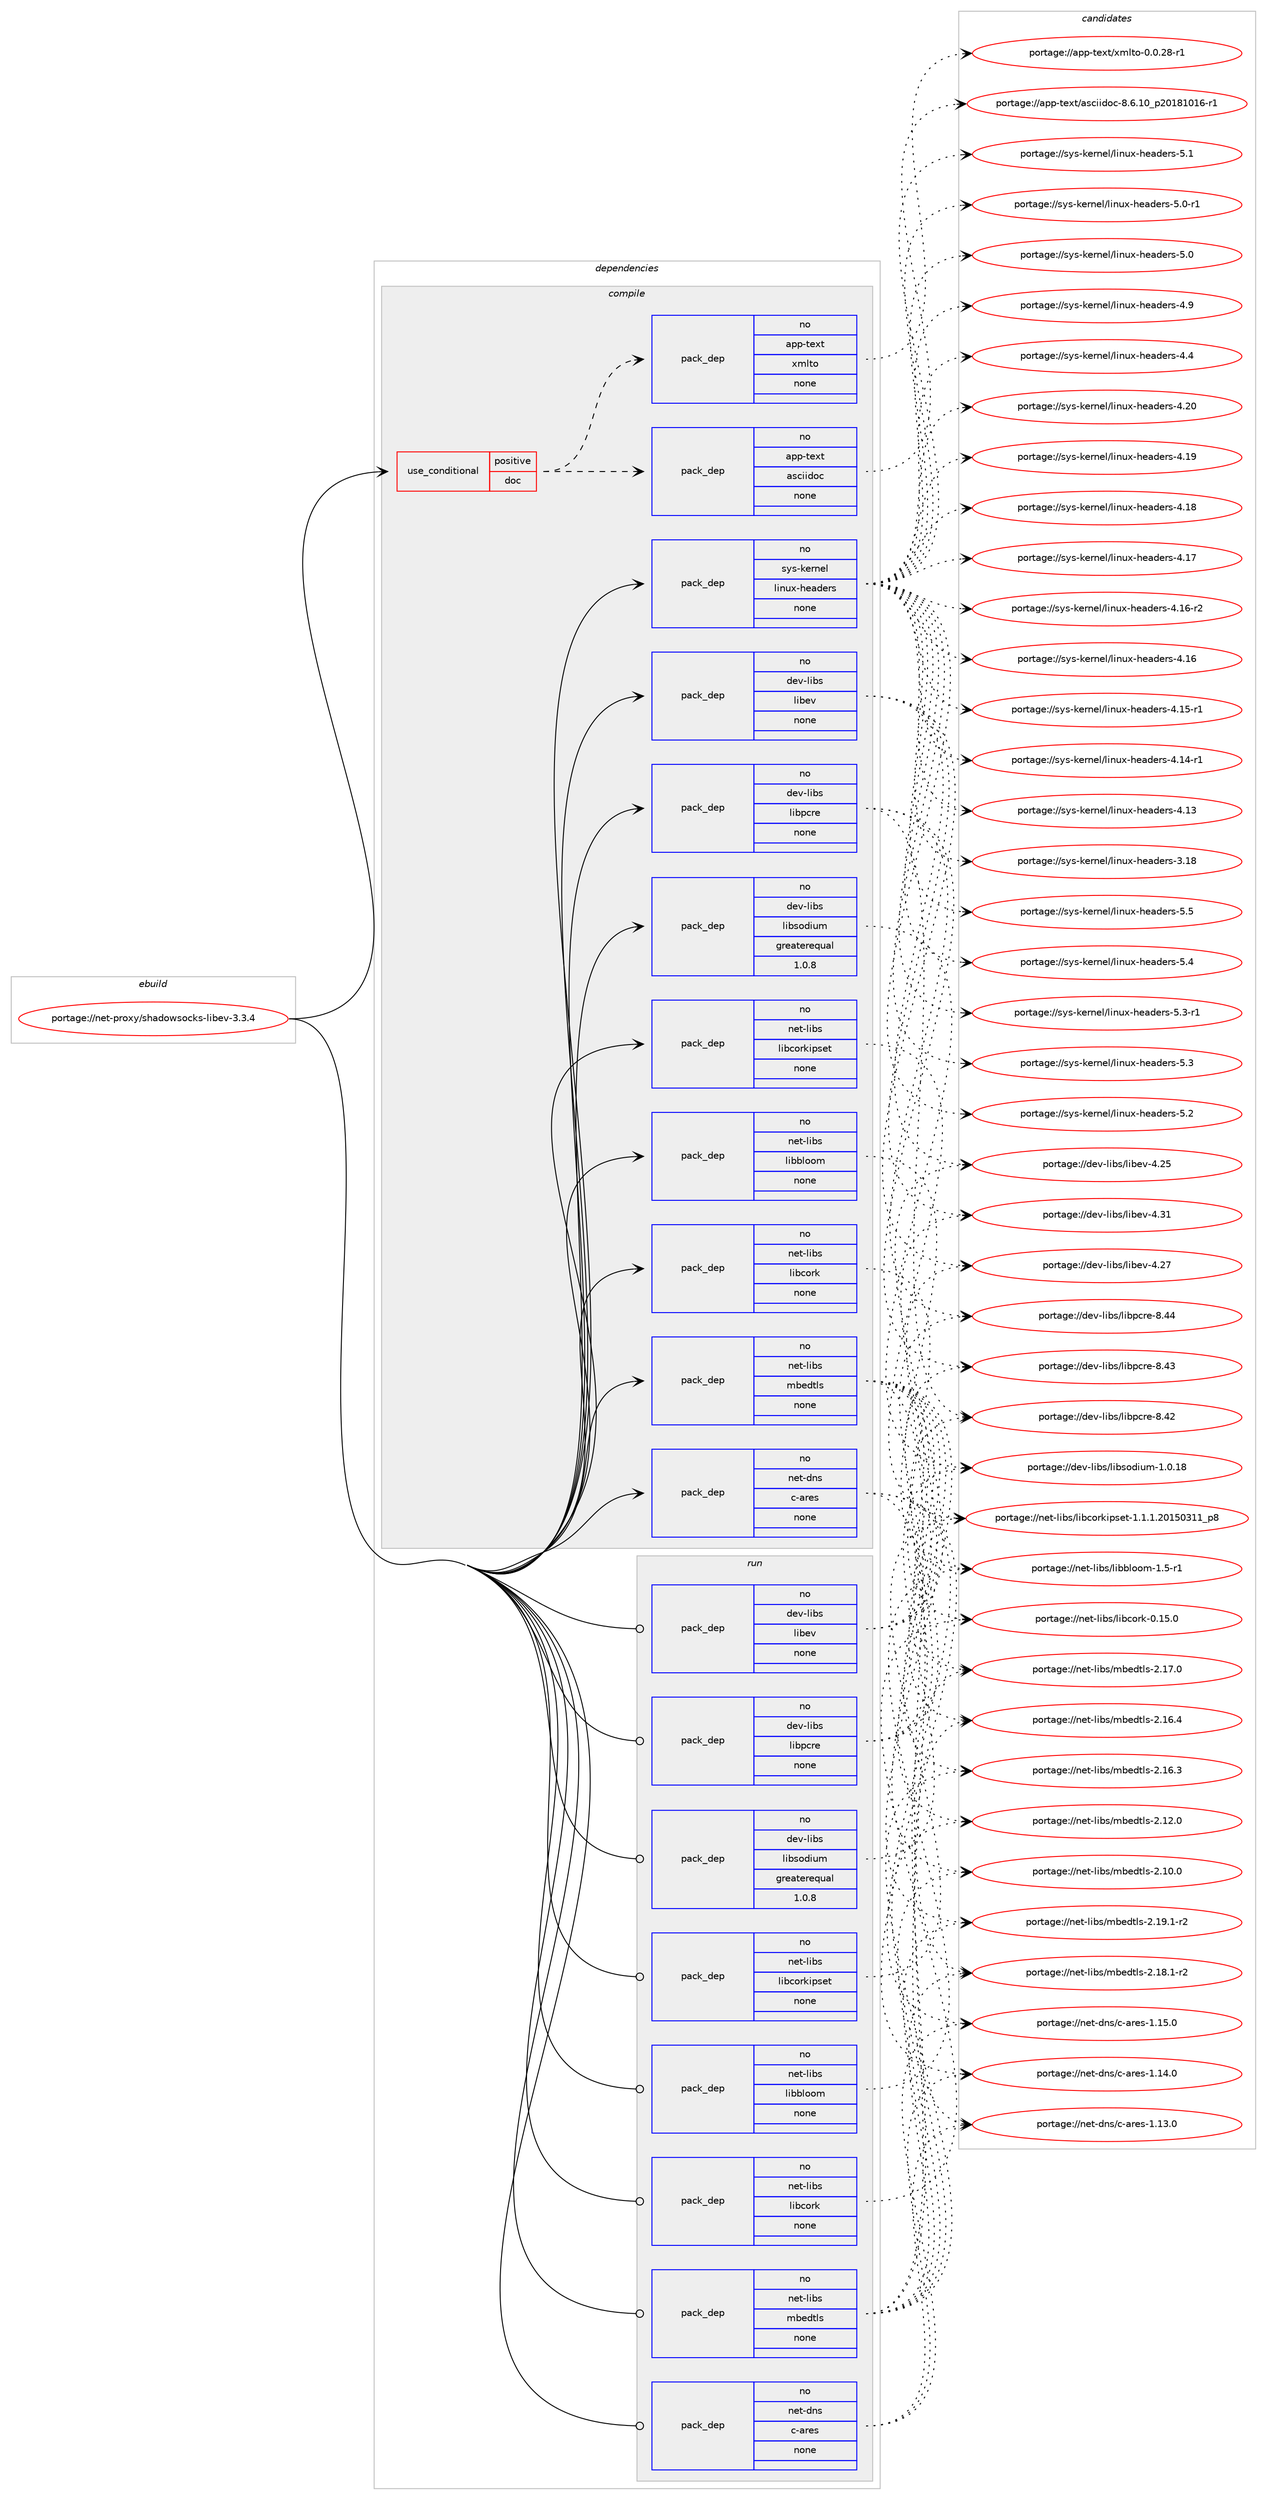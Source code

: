 digraph prolog {

# *************
# Graph options
# *************

newrank=true;
concentrate=true;
compound=true;
graph [rankdir=LR,fontname=Helvetica,fontsize=10,ranksep=1.5];#, ranksep=2.5, nodesep=0.2];
edge  [arrowhead=vee];
node  [fontname=Helvetica,fontsize=10];

# **********
# The ebuild
# **********

subgraph cluster_leftcol {
color=gray;
rank=same;
label=<<i>ebuild</i>>;
id [label="portage://net-proxy/shadowsocks-libev-3.3.4", color=red, width=4, href="../net-proxy/shadowsocks-libev-3.3.4.svg"];
}

# ****************
# The dependencies
# ****************

subgraph cluster_midcol {
color=gray;
label=<<i>dependencies</i>>;
subgraph cluster_compile {
fillcolor="#eeeeee";
style=filled;
label=<<i>compile</i>>;
subgraph cond23123 {
dependency115122 [label=<<TABLE BORDER="0" CELLBORDER="1" CELLSPACING="0" CELLPADDING="4"><TR><TD ROWSPAN="3" CELLPADDING="10">use_conditional</TD></TR><TR><TD>positive</TD></TR><TR><TD>doc</TD></TR></TABLE>>, shape=none, color=red];
subgraph pack90081 {
dependency115123 [label=<<TABLE BORDER="0" CELLBORDER="1" CELLSPACING="0" CELLPADDING="4" WIDTH="220"><TR><TD ROWSPAN="6" CELLPADDING="30">pack_dep</TD></TR><TR><TD WIDTH="110">no</TD></TR><TR><TD>app-text</TD></TR><TR><TD>asciidoc</TD></TR><TR><TD>none</TD></TR><TR><TD></TD></TR></TABLE>>, shape=none, color=blue];
}
dependency115122:e -> dependency115123:w [weight=20,style="dashed",arrowhead="vee"];
subgraph pack90082 {
dependency115124 [label=<<TABLE BORDER="0" CELLBORDER="1" CELLSPACING="0" CELLPADDING="4" WIDTH="220"><TR><TD ROWSPAN="6" CELLPADDING="30">pack_dep</TD></TR><TR><TD WIDTH="110">no</TD></TR><TR><TD>app-text</TD></TR><TR><TD>xmlto</TD></TR><TR><TD>none</TD></TR><TR><TD></TD></TR></TABLE>>, shape=none, color=blue];
}
dependency115122:e -> dependency115124:w [weight=20,style="dashed",arrowhead="vee"];
}
id:e -> dependency115122:w [weight=20,style="solid",arrowhead="vee"];
subgraph pack90083 {
dependency115125 [label=<<TABLE BORDER="0" CELLBORDER="1" CELLSPACING="0" CELLPADDING="4" WIDTH="220"><TR><TD ROWSPAN="6" CELLPADDING="30">pack_dep</TD></TR><TR><TD WIDTH="110">no</TD></TR><TR><TD>dev-libs</TD></TR><TR><TD>libev</TD></TR><TR><TD>none</TD></TR><TR><TD></TD></TR></TABLE>>, shape=none, color=blue];
}
id:e -> dependency115125:w [weight=20,style="solid",arrowhead="vee"];
subgraph pack90084 {
dependency115126 [label=<<TABLE BORDER="0" CELLBORDER="1" CELLSPACING="0" CELLPADDING="4" WIDTH="220"><TR><TD ROWSPAN="6" CELLPADDING="30">pack_dep</TD></TR><TR><TD WIDTH="110">no</TD></TR><TR><TD>dev-libs</TD></TR><TR><TD>libpcre</TD></TR><TR><TD>none</TD></TR><TR><TD></TD></TR></TABLE>>, shape=none, color=blue];
}
id:e -> dependency115126:w [weight=20,style="solid",arrowhead="vee"];
subgraph pack90085 {
dependency115127 [label=<<TABLE BORDER="0" CELLBORDER="1" CELLSPACING="0" CELLPADDING="4" WIDTH="220"><TR><TD ROWSPAN="6" CELLPADDING="30">pack_dep</TD></TR><TR><TD WIDTH="110">no</TD></TR><TR><TD>dev-libs</TD></TR><TR><TD>libsodium</TD></TR><TR><TD>greaterequal</TD></TR><TR><TD>1.0.8</TD></TR></TABLE>>, shape=none, color=blue];
}
id:e -> dependency115127:w [weight=20,style="solid",arrowhead="vee"];
subgraph pack90086 {
dependency115128 [label=<<TABLE BORDER="0" CELLBORDER="1" CELLSPACING="0" CELLPADDING="4" WIDTH="220"><TR><TD ROWSPAN="6" CELLPADDING="30">pack_dep</TD></TR><TR><TD WIDTH="110">no</TD></TR><TR><TD>net-dns</TD></TR><TR><TD>c-ares</TD></TR><TR><TD>none</TD></TR><TR><TD></TD></TR></TABLE>>, shape=none, color=blue];
}
id:e -> dependency115128:w [weight=20,style="solid",arrowhead="vee"];
subgraph pack90087 {
dependency115129 [label=<<TABLE BORDER="0" CELLBORDER="1" CELLSPACING="0" CELLPADDING="4" WIDTH="220"><TR><TD ROWSPAN="6" CELLPADDING="30">pack_dep</TD></TR><TR><TD WIDTH="110">no</TD></TR><TR><TD>net-libs</TD></TR><TR><TD>libbloom</TD></TR><TR><TD>none</TD></TR><TR><TD></TD></TR></TABLE>>, shape=none, color=blue];
}
id:e -> dependency115129:w [weight=20,style="solid",arrowhead="vee"];
subgraph pack90088 {
dependency115130 [label=<<TABLE BORDER="0" CELLBORDER="1" CELLSPACING="0" CELLPADDING="4" WIDTH="220"><TR><TD ROWSPAN="6" CELLPADDING="30">pack_dep</TD></TR><TR><TD WIDTH="110">no</TD></TR><TR><TD>net-libs</TD></TR><TR><TD>libcork</TD></TR><TR><TD>none</TD></TR><TR><TD></TD></TR></TABLE>>, shape=none, color=blue];
}
id:e -> dependency115130:w [weight=20,style="solid",arrowhead="vee"];
subgraph pack90089 {
dependency115131 [label=<<TABLE BORDER="0" CELLBORDER="1" CELLSPACING="0" CELLPADDING="4" WIDTH="220"><TR><TD ROWSPAN="6" CELLPADDING="30">pack_dep</TD></TR><TR><TD WIDTH="110">no</TD></TR><TR><TD>net-libs</TD></TR><TR><TD>libcorkipset</TD></TR><TR><TD>none</TD></TR><TR><TD></TD></TR></TABLE>>, shape=none, color=blue];
}
id:e -> dependency115131:w [weight=20,style="solid",arrowhead="vee"];
subgraph pack90090 {
dependency115132 [label=<<TABLE BORDER="0" CELLBORDER="1" CELLSPACING="0" CELLPADDING="4" WIDTH="220"><TR><TD ROWSPAN="6" CELLPADDING="30">pack_dep</TD></TR><TR><TD WIDTH="110">no</TD></TR><TR><TD>net-libs</TD></TR><TR><TD>mbedtls</TD></TR><TR><TD>none</TD></TR><TR><TD></TD></TR></TABLE>>, shape=none, color=blue];
}
id:e -> dependency115132:w [weight=20,style="solid",arrowhead="vee"];
subgraph pack90091 {
dependency115133 [label=<<TABLE BORDER="0" CELLBORDER="1" CELLSPACING="0" CELLPADDING="4" WIDTH="220"><TR><TD ROWSPAN="6" CELLPADDING="30">pack_dep</TD></TR><TR><TD WIDTH="110">no</TD></TR><TR><TD>sys-kernel</TD></TR><TR><TD>linux-headers</TD></TR><TR><TD>none</TD></TR><TR><TD></TD></TR></TABLE>>, shape=none, color=blue];
}
id:e -> dependency115133:w [weight=20,style="solid",arrowhead="vee"];
}
subgraph cluster_compileandrun {
fillcolor="#eeeeee";
style=filled;
label=<<i>compile and run</i>>;
}
subgraph cluster_run {
fillcolor="#eeeeee";
style=filled;
label=<<i>run</i>>;
subgraph pack90092 {
dependency115134 [label=<<TABLE BORDER="0" CELLBORDER="1" CELLSPACING="0" CELLPADDING="4" WIDTH="220"><TR><TD ROWSPAN="6" CELLPADDING="30">pack_dep</TD></TR><TR><TD WIDTH="110">no</TD></TR><TR><TD>dev-libs</TD></TR><TR><TD>libev</TD></TR><TR><TD>none</TD></TR><TR><TD></TD></TR></TABLE>>, shape=none, color=blue];
}
id:e -> dependency115134:w [weight=20,style="solid",arrowhead="odot"];
subgraph pack90093 {
dependency115135 [label=<<TABLE BORDER="0" CELLBORDER="1" CELLSPACING="0" CELLPADDING="4" WIDTH="220"><TR><TD ROWSPAN="6" CELLPADDING="30">pack_dep</TD></TR><TR><TD WIDTH="110">no</TD></TR><TR><TD>dev-libs</TD></TR><TR><TD>libpcre</TD></TR><TR><TD>none</TD></TR><TR><TD></TD></TR></TABLE>>, shape=none, color=blue];
}
id:e -> dependency115135:w [weight=20,style="solid",arrowhead="odot"];
subgraph pack90094 {
dependency115136 [label=<<TABLE BORDER="0" CELLBORDER="1" CELLSPACING="0" CELLPADDING="4" WIDTH="220"><TR><TD ROWSPAN="6" CELLPADDING="30">pack_dep</TD></TR><TR><TD WIDTH="110">no</TD></TR><TR><TD>dev-libs</TD></TR><TR><TD>libsodium</TD></TR><TR><TD>greaterequal</TD></TR><TR><TD>1.0.8</TD></TR></TABLE>>, shape=none, color=blue];
}
id:e -> dependency115136:w [weight=20,style="solid",arrowhead="odot"];
subgraph pack90095 {
dependency115137 [label=<<TABLE BORDER="0" CELLBORDER="1" CELLSPACING="0" CELLPADDING="4" WIDTH="220"><TR><TD ROWSPAN="6" CELLPADDING="30">pack_dep</TD></TR><TR><TD WIDTH="110">no</TD></TR><TR><TD>net-dns</TD></TR><TR><TD>c-ares</TD></TR><TR><TD>none</TD></TR><TR><TD></TD></TR></TABLE>>, shape=none, color=blue];
}
id:e -> dependency115137:w [weight=20,style="solid",arrowhead="odot"];
subgraph pack90096 {
dependency115138 [label=<<TABLE BORDER="0" CELLBORDER="1" CELLSPACING="0" CELLPADDING="4" WIDTH="220"><TR><TD ROWSPAN="6" CELLPADDING="30">pack_dep</TD></TR><TR><TD WIDTH="110">no</TD></TR><TR><TD>net-libs</TD></TR><TR><TD>libbloom</TD></TR><TR><TD>none</TD></TR><TR><TD></TD></TR></TABLE>>, shape=none, color=blue];
}
id:e -> dependency115138:w [weight=20,style="solid",arrowhead="odot"];
subgraph pack90097 {
dependency115139 [label=<<TABLE BORDER="0" CELLBORDER="1" CELLSPACING="0" CELLPADDING="4" WIDTH="220"><TR><TD ROWSPAN="6" CELLPADDING="30">pack_dep</TD></TR><TR><TD WIDTH="110">no</TD></TR><TR><TD>net-libs</TD></TR><TR><TD>libcork</TD></TR><TR><TD>none</TD></TR><TR><TD></TD></TR></TABLE>>, shape=none, color=blue];
}
id:e -> dependency115139:w [weight=20,style="solid",arrowhead="odot"];
subgraph pack90098 {
dependency115140 [label=<<TABLE BORDER="0" CELLBORDER="1" CELLSPACING="0" CELLPADDING="4" WIDTH="220"><TR><TD ROWSPAN="6" CELLPADDING="30">pack_dep</TD></TR><TR><TD WIDTH="110">no</TD></TR><TR><TD>net-libs</TD></TR><TR><TD>libcorkipset</TD></TR><TR><TD>none</TD></TR><TR><TD></TD></TR></TABLE>>, shape=none, color=blue];
}
id:e -> dependency115140:w [weight=20,style="solid",arrowhead="odot"];
subgraph pack90099 {
dependency115141 [label=<<TABLE BORDER="0" CELLBORDER="1" CELLSPACING="0" CELLPADDING="4" WIDTH="220"><TR><TD ROWSPAN="6" CELLPADDING="30">pack_dep</TD></TR><TR><TD WIDTH="110">no</TD></TR><TR><TD>net-libs</TD></TR><TR><TD>mbedtls</TD></TR><TR><TD>none</TD></TR><TR><TD></TD></TR></TABLE>>, shape=none, color=blue];
}
id:e -> dependency115141:w [weight=20,style="solid",arrowhead="odot"];
}
}

# **************
# The candidates
# **************

subgraph cluster_choices {
rank=same;
color=gray;
label=<<i>candidates</i>>;

subgraph choice90081 {
color=black;
nodesep=1;
choice971121124511610112011647971159910510510011199455646544649489511250484956494849544511449 [label="portage://app-text/asciidoc-8.6.10_p20181016-r1", color=red, width=4,href="../app-text/asciidoc-8.6.10_p20181016-r1.svg"];
dependency115123:e -> choice971121124511610112011647971159910510510011199455646544649489511250484956494849544511449:w [style=dotted,weight="100"];
}
subgraph choice90082 {
color=black;
nodesep=1;
choice971121124511610112011647120109108116111454846484650564511449 [label="portage://app-text/xmlto-0.0.28-r1", color=red, width=4,href="../app-text/xmlto-0.0.28-r1.svg"];
dependency115124:e -> choice971121124511610112011647120109108116111454846484650564511449:w [style=dotted,weight="100"];
}
subgraph choice90083 {
color=black;
nodesep=1;
choice100101118451081059811547108105981011184552465149 [label="portage://dev-libs/libev-4.31", color=red, width=4,href="../dev-libs/libev-4.31.svg"];
choice100101118451081059811547108105981011184552465055 [label="portage://dev-libs/libev-4.27", color=red, width=4,href="../dev-libs/libev-4.27.svg"];
choice100101118451081059811547108105981011184552465053 [label="portage://dev-libs/libev-4.25", color=red, width=4,href="../dev-libs/libev-4.25.svg"];
dependency115125:e -> choice100101118451081059811547108105981011184552465149:w [style=dotted,weight="100"];
dependency115125:e -> choice100101118451081059811547108105981011184552465055:w [style=dotted,weight="100"];
dependency115125:e -> choice100101118451081059811547108105981011184552465053:w [style=dotted,weight="100"];
}
subgraph choice90084 {
color=black;
nodesep=1;
choice10010111845108105981154710810598112991141014556465252 [label="portage://dev-libs/libpcre-8.44", color=red, width=4,href="../dev-libs/libpcre-8.44.svg"];
choice10010111845108105981154710810598112991141014556465251 [label="portage://dev-libs/libpcre-8.43", color=red, width=4,href="../dev-libs/libpcre-8.43.svg"];
choice10010111845108105981154710810598112991141014556465250 [label="portage://dev-libs/libpcre-8.42", color=red, width=4,href="../dev-libs/libpcre-8.42.svg"];
dependency115126:e -> choice10010111845108105981154710810598112991141014556465252:w [style=dotted,weight="100"];
dependency115126:e -> choice10010111845108105981154710810598112991141014556465251:w [style=dotted,weight="100"];
dependency115126:e -> choice10010111845108105981154710810598112991141014556465250:w [style=dotted,weight="100"];
}
subgraph choice90085 {
color=black;
nodesep=1;
choice1001011184510810598115471081059811511110010511710945494648464956 [label="portage://dev-libs/libsodium-1.0.18", color=red, width=4,href="../dev-libs/libsodium-1.0.18.svg"];
dependency115127:e -> choice1001011184510810598115471081059811511110010511710945494648464956:w [style=dotted,weight="100"];
}
subgraph choice90086 {
color=black;
nodesep=1;
choice110101116451001101154799459711410111545494649534648 [label="portage://net-dns/c-ares-1.15.0", color=red, width=4,href="../net-dns/c-ares-1.15.0.svg"];
choice110101116451001101154799459711410111545494649524648 [label="portage://net-dns/c-ares-1.14.0", color=red, width=4,href="../net-dns/c-ares-1.14.0.svg"];
choice110101116451001101154799459711410111545494649514648 [label="portage://net-dns/c-ares-1.13.0", color=red, width=4,href="../net-dns/c-ares-1.13.0.svg"];
dependency115128:e -> choice110101116451001101154799459711410111545494649534648:w [style=dotted,weight="100"];
dependency115128:e -> choice110101116451001101154799459711410111545494649524648:w [style=dotted,weight="100"];
dependency115128:e -> choice110101116451001101154799459711410111545494649514648:w [style=dotted,weight="100"];
}
subgraph choice90087 {
color=black;
nodesep=1;
choice1101011164510810598115471081059898108111111109454946534511449 [label="portage://net-libs/libbloom-1.5-r1", color=red, width=4,href="../net-libs/libbloom-1.5-r1.svg"];
dependency115129:e -> choice1101011164510810598115471081059898108111111109454946534511449:w [style=dotted,weight="100"];
}
subgraph choice90088 {
color=black;
nodesep=1;
choice110101116451081059811547108105989911111410745484649534648 [label="portage://net-libs/libcork-0.15.0", color=red, width=4,href="../net-libs/libcork-0.15.0.svg"];
dependency115130:e -> choice110101116451081059811547108105989911111410745484649534648:w [style=dotted,weight="100"];
}
subgraph choice90089 {
color=black;
nodesep=1;
choice11010111645108105981154710810598991111141071051121151011164549464946494650484953485149499511256 [label="portage://net-libs/libcorkipset-1.1.1.20150311_p8", color=red, width=4,href="../net-libs/libcorkipset-1.1.1.20150311_p8.svg"];
dependency115131:e -> choice11010111645108105981154710810598991111141071051121151011164549464946494650484953485149499511256:w [style=dotted,weight="100"];
}
subgraph choice90090 {
color=black;
nodesep=1;
choice11010111645108105981154710998101100116108115455046495746494511450 [label="portage://net-libs/mbedtls-2.19.1-r2", color=red, width=4,href="../net-libs/mbedtls-2.19.1-r2.svg"];
choice11010111645108105981154710998101100116108115455046495646494511450 [label="portage://net-libs/mbedtls-2.18.1-r2", color=red, width=4,href="../net-libs/mbedtls-2.18.1-r2.svg"];
choice1101011164510810598115471099810110011610811545504649554648 [label="portage://net-libs/mbedtls-2.17.0", color=red, width=4,href="../net-libs/mbedtls-2.17.0.svg"];
choice1101011164510810598115471099810110011610811545504649544652 [label="portage://net-libs/mbedtls-2.16.4", color=red, width=4,href="../net-libs/mbedtls-2.16.4.svg"];
choice1101011164510810598115471099810110011610811545504649544651 [label="portage://net-libs/mbedtls-2.16.3", color=red, width=4,href="../net-libs/mbedtls-2.16.3.svg"];
choice1101011164510810598115471099810110011610811545504649504648 [label="portage://net-libs/mbedtls-2.12.0", color=red, width=4,href="../net-libs/mbedtls-2.12.0.svg"];
choice1101011164510810598115471099810110011610811545504649484648 [label="portage://net-libs/mbedtls-2.10.0", color=red, width=4,href="../net-libs/mbedtls-2.10.0.svg"];
dependency115132:e -> choice11010111645108105981154710998101100116108115455046495746494511450:w [style=dotted,weight="100"];
dependency115132:e -> choice11010111645108105981154710998101100116108115455046495646494511450:w [style=dotted,weight="100"];
dependency115132:e -> choice1101011164510810598115471099810110011610811545504649554648:w [style=dotted,weight="100"];
dependency115132:e -> choice1101011164510810598115471099810110011610811545504649544652:w [style=dotted,weight="100"];
dependency115132:e -> choice1101011164510810598115471099810110011610811545504649544651:w [style=dotted,weight="100"];
dependency115132:e -> choice1101011164510810598115471099810110011610811545504649504648:w [style=dotted,weight="100"];
dependency115132:e -> choice1101011164510810598115471099810110011610811545504649484648:w [style=dotted,weight="100"];
}
subgraph choice90091 {
color=black;
nodesep=1;
choice1151211154510710111411010110847108105110117120451041019710010111411545534653 [label="portage://sys-kernel/linux-headers-5.5", color=red, width=4,href="../sys-kernel/linux-headers-5.5.svg"];
choice1151211154510710111411010110847108105110117120451041019710010111411545534652 [label="portage://sys-kernel/linux-headers-5.4", color=red, width=4,href="../sys-kernel/linux-headers-5.4.svg"];
choice11512111545107101114110101108471081051101171204510410197100101114115455346514511449 [label="portage://sys-kernel/linux-headers-5.3-r1", color=red, width=4,href="../sys-kernel/linux-headers-5.3-r1.svg"];
choice1151211154510710111411010110847108105110117120451041019710010111411545534651 [label="portage://sys-kernel/linux-headers-5.3", color=red, width=4,href="../sys-kernel/linux-headers-5.3.svg"];
choice1151211154510710111411010110847108105110117120451041019710010111411545534650 [label="portage://sys-kernel/linux-headers-5.2", color=red, width=4,href="../sys-kernel/linux-headers-5.2.svg"];
choice1151211154510710111411010110847108105110117120451041019710010111411545534649 [label="portage://sys-kernel/linux-headers-5.1", color=red, width=4,href="../sys-kernel/linux-headers-5.1.svg"];
choice11512111545107101114110101108471081051101171204510410197100101114115455346484511449 [label="portage://sys-kernel/linux-headers-5.0-r1", color=red, width=4,href="../sys-kernel/linux-headers-5.0-r1.svg"];
choice1151211154510710111411010110847108105110117120451041019710010111411545534648 [label="portage://sys-kernel/linux-headers-5.0", color=red, width=4,href="../sys-kernel/linux-headers-5.0.svg"];
choice1151211154510710111411010110847108105110117120451041019710010111411545524657 [label="portage://sys-kernel/linux-headers-4.9", color=red, width=4,href="../sys-kernel/linux-headers-4.9.svg"];
choice1151211154510710111411010110847108105110117120451041019710010111411545524652 [label="portage://sys-kernel/linux-headers-4.4", color=red, width=4,href="../sys-kernel/linux-headers-4.4.svg"];
choice115121115451071011141101011084710810511011712045104101971001011141154552465048 [label="portage://sys-kernel/linux-headers-4.20", color=red, width=4,href="../sys-kernel/linux-headers-4.20.svg"];
choice115121115451071011141101011084710810511011712045104101971001011141154552464957 [label="portage://sys-kernel/linux-headers-4.19", color=red, width=4,href="../sys-kernel/linux-headers-4.19.svg"];
choice115121115451071011141101011084710810511011712045104101971001011141154552464956 [label="portage://sys-kernel/linux-headers-4.18", color=red, width=4,href="../sys-kernel/linux-headers-4.18.svg"];
choice115121115451071011141101011084710810511011712045104101971001011141154552464955 [label="portage://sys-kernel/linux-headers-4.17", color=red, width=4,href="../sys-kernel/linux-headers-4.17.svg"];
choice1151211154510710111411010110847108105110117120451041019710010111411545524649544511450 [label="portage://sys-kernel/linux-headers-4.16-r2", color=red, width=4,href="../sys-kernel/linux-headers-4.16-r2.svg"];
choice115121115451071011141101011084710810511011712045104101971001011141154552464954 [label="portage://sys-kernel/linux-headers-4.16", color=red, width=4,href="../sys-kernel/linux-headers-4.16.svg"];
choice1151211154510710111411010110847108105110117120451041019710010111411545524649534511449 [label="portage://sys-kernel/linux-headers-4.15-r1", color=red, width=4,href="../sys-kernel/linux-headers-4.15-r1.svg"];
choice1151211154510710111411010110847108105110117120451041019710010111411545524649524511449 [label="portage://sys-kernel/linux-headers-4.14-r1", color=red, width=4,href="../sys-kernel/linux-headers-4.14-r1.svg"];
choice115121115451071011141101011084710810511011712045104101971001011141154552464951 [label="portage://sys-kernel/linux-headers-4.13", color=red, width=4,href="../sys-kernel/linux-headers-4.13.svg"];
choice115121115451071011141101011084710810511011712045104101971001011141154551464956 [label="portage://sys-kernel/linux-headers-3.18", color=red, width=4,href="../sys-kernel/linux-headers-3.18.svg"];
dependency115133:e -> choice1151211154510710111411010110847108105110117120451041019710010111411545534653:w [style=dotted,weight="100"];
dependency115133:e -> choice1151211154510710111411010110847108105110117120451041019710010111411545534652:w [style=dotted,weight="100"];
dependency115133:e -> choice11512111545107101114110101108471081051101171204510410197100101114115455346514511449:w [style=dotted,weight="100"];
dependency115133:e -> choice1151211154510710111411010110847108105110117120451041019710010111411545534651:w [style=dotted,weight="100"];
dependency115133:e -> choice1151211154510710111411010110847108105110117120451041019710010111411545534650:w [style=dotted,weight="100"];
dependency115133:e -> choice1151211154510710111411010110847108105110117120451041019710010111411545534649:w [style=dotted,weight="100"];
dependency115133:e -> choice11512111545107101114110101108471081051101171204510410197100101114115455346484511449:w [style=dotted,weight="100"];
dependency115133:e -> choice1151211154510710111411010110847108105110117120451041019710010111411545534648:w [style=dotted,weight="100"];
dependency115133:e -> choice1151211154510710111411010110847108105110117120451041019710010111411545524657:w [style=dotted,weight="100"];
dependency115133:e -> choice1151211154510710111411010110847108105110117120451041019710010111411545524652:w [style=dotted,weight="100"];
dependency115133:e -> choice115121115451071011141101011084710810511011712045104101971001011141154552465048:w [style=dotted,weight="100"];
dependency115133:e -> choice115121115451071011141101011084710810511011712045104101971001011141154552464957:w [style=dotted,weight="100"];
dependency115133:e -> choice115121115451071011141101011084710810511011712045104101971001011141154552464956:w [style=dotted,weight="100"];
dependency115133:e -> choice115121115451071011141101011084710810511011712045104101971001011141154552464955:w [style=dotted,weight="100"];
dependency115133:e -> choice1151211154510710111411010110847108105110117120451041019710010111411545524649544511450:w [style=dotted,weight="100"];
dependency115133:e -> choice115121115451071011141101011084710810511011712045104101971001011141154552464954:w [style=dotted,weight="100"];
dependency115133:e -> choice1151211154510710111411010110847108105110117120451041019710010111411545524649534511449:w [style=dotted,weight="100"];
dependency115133:e -> choice1151211154510710111411010110847108105110117120451041019710010111411545524649524511449:w [style=dotted,weight="100"];
dependency115133:e -> choice115121115451071011141101011084710810511011712045104101971001011141154552464951:w [style=dotted,weight="100"];
dependency115133:e -> choice115121115451071011141101011084710810511011712045104101971001011141154551464956:w [style=dotted,weight="100"];
}
subgraph choice90092 {
color=black;
nodesep=1;
choice100101118451081059811547108105981011184552465149 [label="portage://dev-libs/libev-4.31", color=red, width=4,href="../dev-libs/libev-4.31.svg"];
choice100101118451081059811547108105981011184552465055 [label="portage://dev-libs/libev-4.27", color=red, width=4,href="../dev-libs/libev-4.27.svg"];
choice100101118451081059811547108105981011184552465053 [label="portage://dev-libs/libev-4.25", color=red, width=4,href="../dev-libs/libev-4.25.svg"];
dependency115134:e -> choice100101118451081059811547108105981011184552465149:w [style=dotted,weight="100"];
dependency115134:e -> choice100101118451081059811547108105981011184552465055:w [style=dotted,weight="100"];
dependency115134:e -> choice100101118451081059811547108105981011184552465053:w [style=dotted,weight="100"];
}
subgraph choice90093 {
color=black;
nodesep=1;
choice10010111845108105981154710810598112991141014556465252 [label="portage://dev-libs/libpcre-8.44", color=red, width=4,href="../dev-libs/libpcre-8.44.svg"];
choice10010111845108105981154710810598112991141014556465251 [label="portage://dev-libs/libpcre-8.43", color=red, width=4,href="../dev-libs/libpcre-8.43.svg"];
choice10010111845108105981154710810598112991141014556465250 [label="portage://dev-libs/libpcre-8.42", color=red, width=4,href="../dev-libs/libpcre-8.42.svg"];
dependency115135:e -> choice10010111845108105981154710810598112991141014556465252:w [style=dotted,weight="100"];
dependency115135:e -> choice10010111845108105981154710810598112991141014556465251:w [style=dotted,weight="100"];
dependency115135:e -> choice10010111845108105981154710810598112991141014556465250:w [style=dotted,weight="100"];
}
subgraph choice90094 {
color=black;
nodesep=1;
choice1001011184510810598115471081059811511110010511710945494648464956 [label="portage://dev-libs/libsodium-1.0.18", color=red, width=4,href="../dev-libs/libsodium-1.0.18.svg"];
dependency115136:e -> choice1001011184510810598115471081059811511110010511710945494648464956:w [style=dotted,weight="100"];
}
subgraph choice90095 {
color=black;
nodesep=1;
choice110101116451001101154799459711410111545494649534648 [label="portage://net-dns/c-ares-1.15.0", color=red, width=4,href="../net-dns/c-ares-1.15.0.svg"];
choice110101116451001101154799459711410111545494649524648 [label="portage://net-dns/c-ares-1.14.0", color=red, width=4,href="../net-dns/c-ares-1.14.0.svg"];
choice110101116451001101154799459711410111545494649514648 [label="portage://net-dns/c-ares-1.13.0", color=red, width=4,href="../net-dns/c-ares-1.13.0.svg"];
dependency115137:e -> choice110101116451001101154799459711410111545494649534648:w [style=dotted,weight="100"];
dependency115137:e -> choice110101116451001101154799459711410111545494649524648:w [style=dotted,weight="100"];
dependency115137:e -> choice110101116451001101154799459711410111545494649514648:w [style=dotted,weight="100"];
}
subgraph choice90096 {
color=black;
nodesep=1;
choice1101011164510810598115471081059898108111111109454946534511449 [label="portage://net-libs/libbloom-1.5-r1", color=red, width=4,href="../net-libs/libbloom-1.5-r1.svg"];
dependency115138:e -> choice1101011164510810598115471081059898108111111109454946534511449:w [style=dotted,weight="100"];
}
subgraph choice90097 {
color=black;
nodesep=1;
choice110101116451081059811547108105989911111410745484649534648 [label="portage://net-libs/libcork-0.15.0", color=red, width=4,href="../net-libs/libcork-0.15.0.svg"];
dependency115139:e -> choice110101116451081059811547108105989911111410745484649534648:w [style=dotted,weight="100"];
}
subgraph choice90098 {
color=black;
nodesep=1;
choice11010111645108105981154710810598991111141071051121151011164549464946494650484953485149499511256 [label="portage://net-libs/libcorkipset-1.1.1.20150311_p8", color=red, width=4,href="../net-libs/libcorkipset-1.1.1.20150311_p8.svg"];
dependency115140:e -> choice11010111645108105981154710810598991111141071051121151011164549464946494650484953485149499511256:w [style=dotted,weight="100"];
}
subgraph choice90099 {
color=black;
nodesep=1;
choice11010111645108105981154710998101100116108115455046495746494511450 [label="portage://net-libs/mbedtls-2.19.1-r2", color=red, width=4,href="../net-libs/mbedtls-2.19.1-r2.svg"];
choice11010111645108105981154710998101100116108115455046495646494511450 [label="portage://net-libs/mbedtls-2.18.1-r2", color=red, width=4,href="../net-libs/mbedtls-2.18.1-r2.svg"];
choice1101011164510810598115471099810110011610811545504649554648 [label="portage://net-libs/mbedtls-2.17.0", color=red, width=4,href="../net-libs/mbedtls-2.17.0.svg"];
choice1101011164510810598115471099810110011610811545504649544652 [label="portage://net-libs/mbedtls-2.16.4", color=red, width=4,href="../net-libs/mbedtls-2.16.4.svg"];
choice1101011164510810598115471099810110011610811545504649544651 [label="portage://net-libs/mbedtls-2.16.3", color=red, width=4,href="../net-libs/mbedtls-2.16.3.svg"];
choice1101011164510810598115471099810110011610811545504649504648 [label="portage://net-libs/mbedtls-2.12.0", color=red, width=4,href="../net-libs/mbedtls-2.12.0.svg"];
choice1101011164510810598115471099810110011610811545504649484648 [label="portage://net-libs/mbedtls-2.10.0", color=red, width=4,href="../net-libs/mbedtls-2.10.0.svg"];
dependency115141:e -> choice11010111645108105981154710998101100116108115455046495746494511450:w [style=dotted,weight="100"];
dependency115141:e -> choice11010111645108105981154710998101100116108115455046495646494511450:w [style=dotted,weight="100"];
dependency115141:e -> choice1101011164510810598115471099810110011610811545504649554648:w [style=dotted,weight="100"];
dependency115141:e -> choice1101011164510810598115471099810110011610811545504649544652:w [style=dotted,weight="100"];
dependency115141:e -> choice1101011164510810598115471099810110011610811545504649544651:w [style=dotted,weight="100"];
dependency115141:e -> choice1101011164510810598115471099810110011610811545504649504648:w [style=dotted,weight="100"];
dependency115141:e -> choice1101011164510810598115471099810110011610811545504649484648:w [style=dotted,weight="100"];
}
}

}
